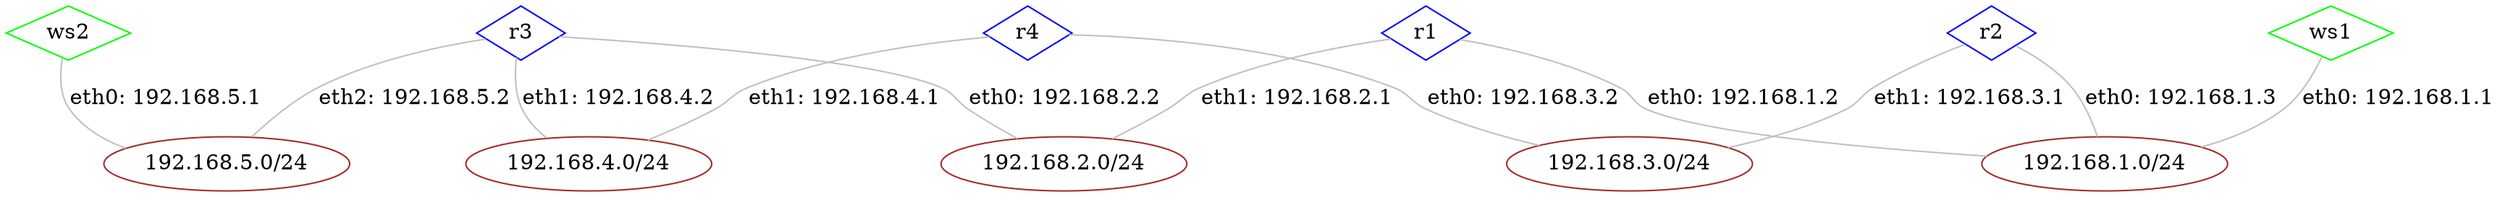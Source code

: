 graph G {
edge [len=1.5];
node [shape=diamond, color="green"];
r1 [color="blue"];
r2 [color="blue"];
r3 [color="blue"];
r4 [color="blue"];
ws1;
ws2;
node [shape=ellipse, color="brown"];
lan4 [label="192.168.4.0/24"];
lan3 [label="192.168.3.0/24"];
lan2 [label="192.168.2.0/24"];
lan1 [label="192.168.1.0/24"];
lan3 [label="192.168.3.0/24"];
lan1 [label="192.168.1.0/24"];
lan5 [label="192.168.5.0/24"];
lan4 [label="192.168.4.0/24"];
lan2 [label="192.168.2.0/24"];
lan1 [label="192.168.1.0/24"];
lan5 [label="192.168.5.0/24"];
r1 -- lan2 [label="eth1: 192.168.2.1", color="gray"];
r1 -- lan1 [label="eth0: 192.168.1.2", color="gray"];
r2 -- lan3 [label="eth1: 192.168.3.1", color="gray"];
r2 -- lan1 [label="eth0: 192.168.1.3", color="gray"];
r3 -- lan5 [label="eth2: 192.168.5.2", color="gray"];
r3 -- lan4 [label="eth1: 192.168.4.2", color="gray"];
r3 -- lan2 [label="eth0: 192.168.2.2", color="gray"];
r4 -- lan4 [label="eth1: 192.168.4.1", color="gray"];
r4 -- lan3 [label="eth0: 192.168.3.2", color="gray"];
ws1 -- lan1 [label="eth0: 192.168.1.1", color="gray"];
ws2 -- lan5 [label="eth0: 192.168.5.1", color="gray"];
}
